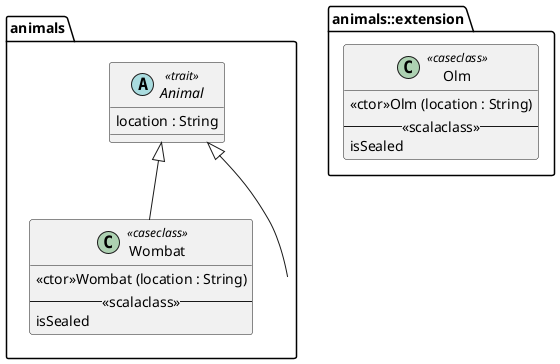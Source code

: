 @startuml need_to_find_id
package animals{
    class animals.Wombat << caseclass >>{
        << ctor >>Wombat (location : String)  
    -- <<scalaclass>> --
        isSealed
    }
    abstract class animals.Animal << trait >>{
        location : String 
         
    }
}
package animals::extension{
    class animals::extension.Olm << caseclass >>{
        << ctor >>Olm (location : String)  
    -- <<scalaclass>> --
        isSealed
    }
}
animals.Animal <|-- animals::extension.Olm 
animals.Animal <|-- animals.Wombat 
@enduml
